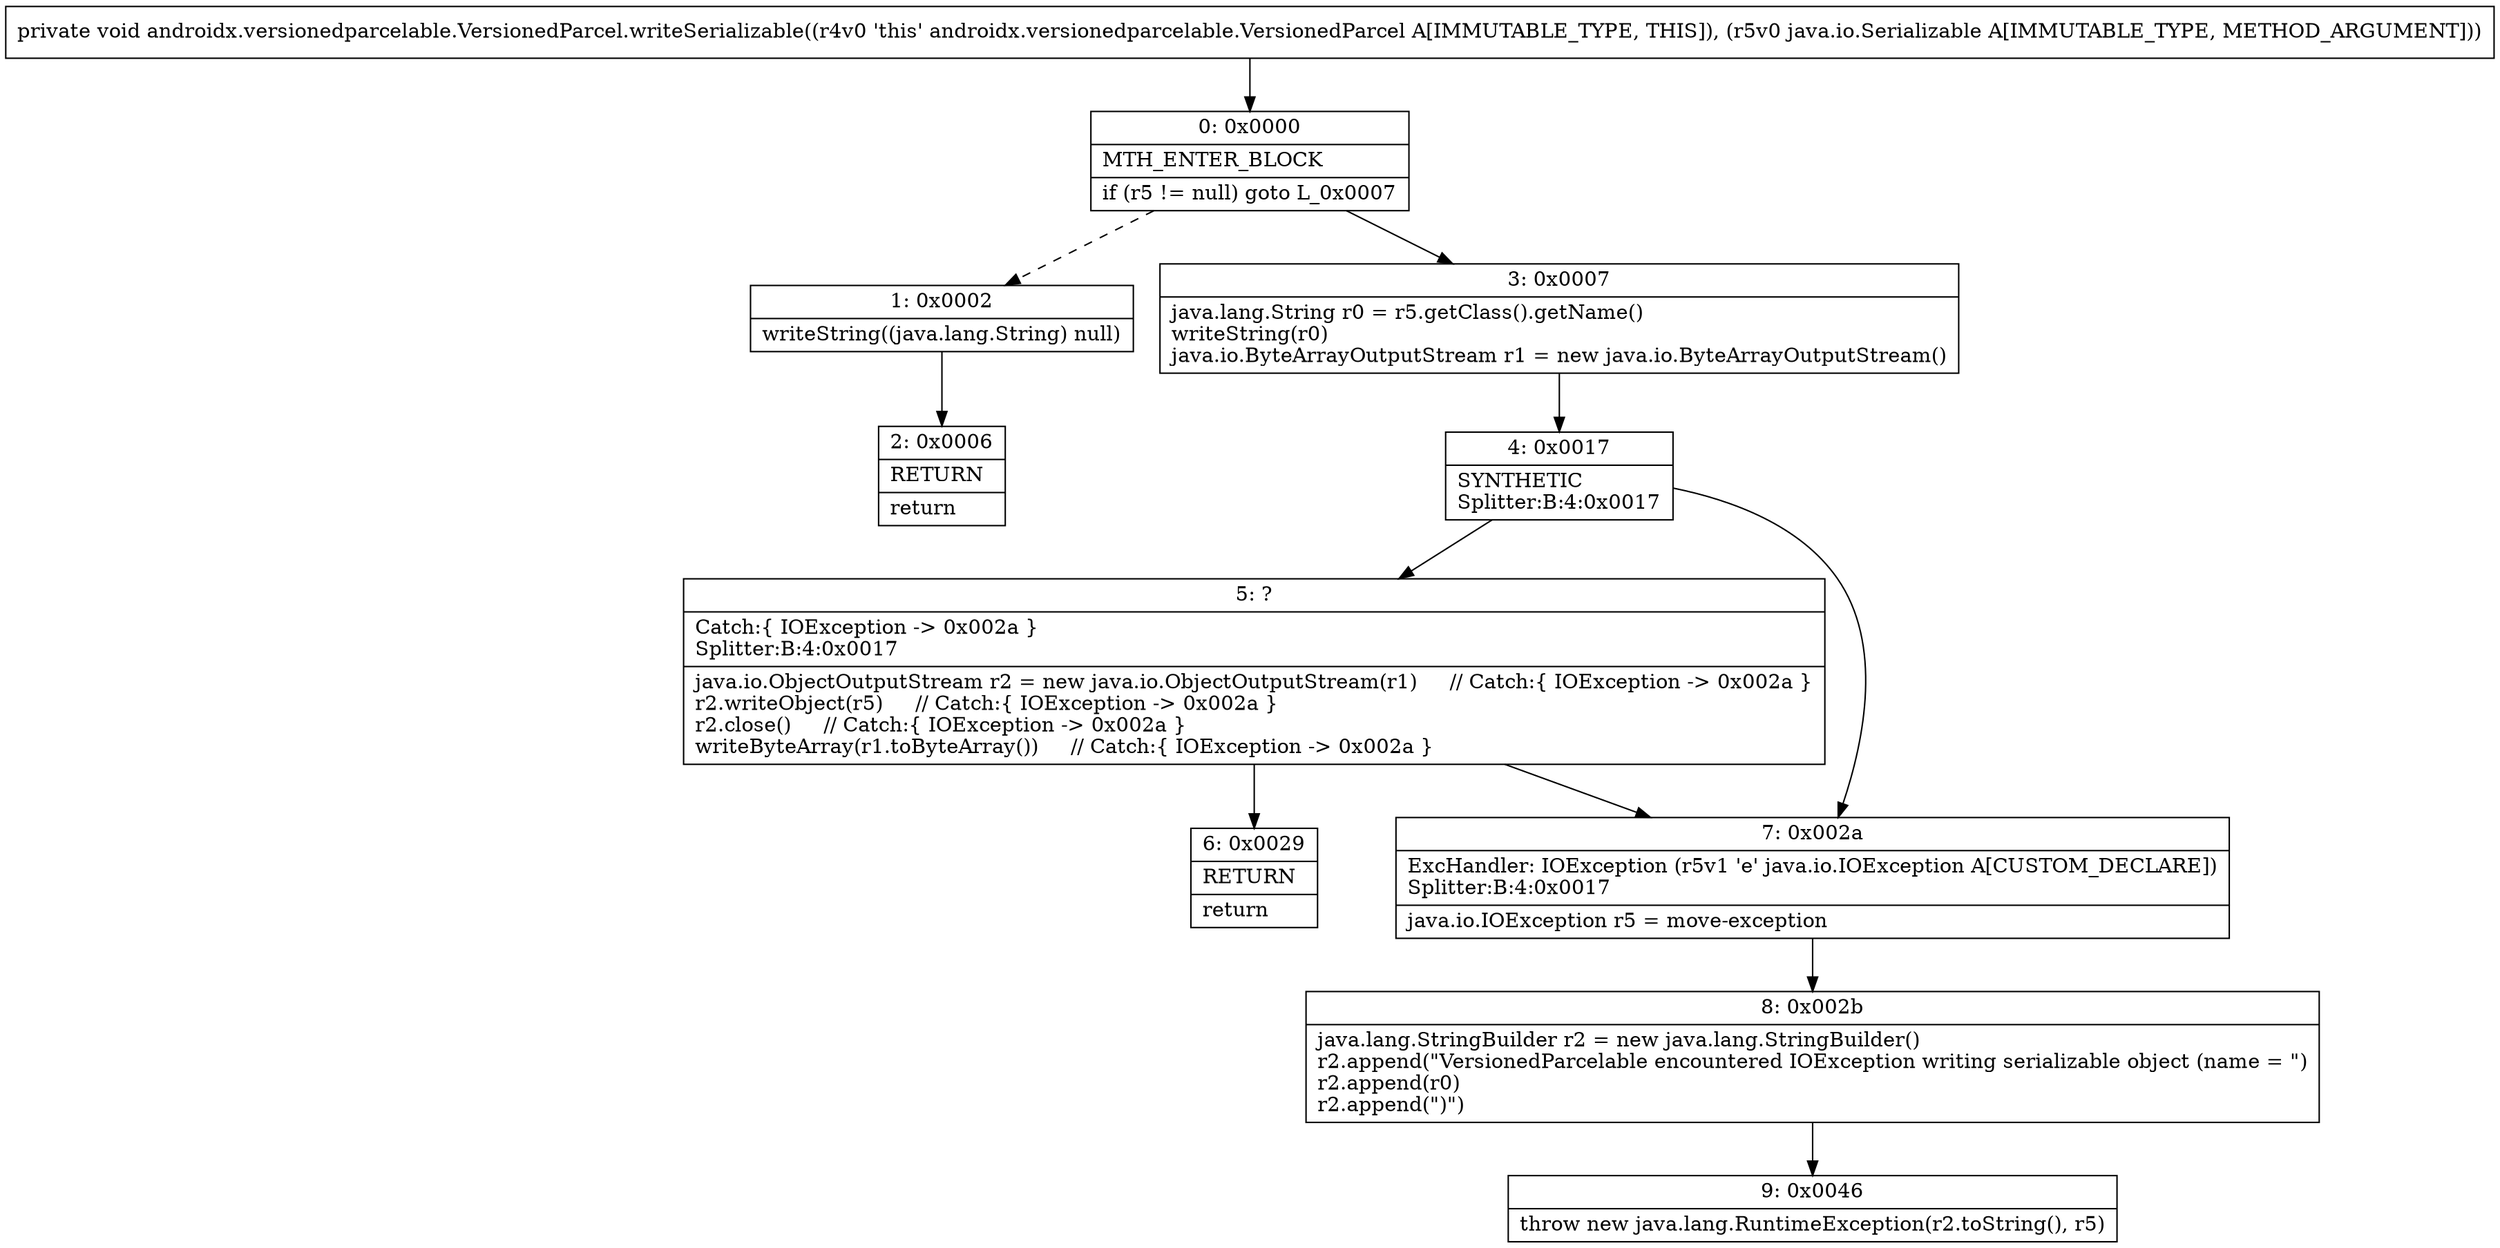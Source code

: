 digraph "CFG forandroidx.versionedparcelable.VersionedParcel.writeSerializable(Ljava\/io\/Serializable;)V" {
Node_0 [shape=record,label="{0\:\ 0x0000|MTH_ENTER_BLOCK\l|if (r5 != null) goto L_0x0007\l}"];
Node_1 [shape=record,label="{1\:\ 0x0002|writeString((java.lang.String) null)\l}"];
Node_2 [shape=record,label="{2\:\ 0x0006|RETURN\l|return\l}"];
Node_3 [shape=record,label="{3\:\ 0x0007|java.lang.String r0 = r5.getClass().getName()\lwriteString(r0)\ljava.io.ByteArrayOutputStream r1 = new java.io.ByteArrayOutputStream()\l}"];
Node_4 [shape=record,label="{4\:\ 0x0017|SYNTHETIC\lSplitter:B:4:0x0017\l}"];
Node_5 [shape=record,label="{5\:\ ?|Catch:\{ IOException \-\> 0x002a \}\lSplitter:B:4:0x0017\l|java.io.ObjectOutputStream r2 = new java.io.ObjectOutputStream(r1)     \/\/ Catch:\{ IOException \-\> 0x002a \}\lr2.writeObject(r5)     \/\/ Catch:\{ IOException \-\> 0x002a \}\lr2.close()     \/\/ Catch:\{ IOException \-\> 0x002a \}\lwriteByteArray(r1.toByteArray())     \/\/ Catch:\{ IOException \-\> 0x002a \}\l}"];
Node_6 [shape=record,label="{6\:\ 0x0029|RETURN\l|return\l}"];
Node_7 [shape=record,label="{7\:\ 0x002a|ExcHandler: IOException (r5v1 'e' java.io.IOException A[CUSTOM_DECLARE])\lSplitter:B:4:0x0017\l|java.io.IOException r5 = move\-exception\l}"];
Node_8 [shape=record,label="{8\:\ 0x002b|java.lang.StringBuilder r2 = new java.lang.StringBuilder()\lr2.append(\"VersionedParcelable encountered IOException writing serializable object (name = \")\lr2.append(r0)\lr2.append(\")\")\l}"];
Node_9 [shape=record,label="{9\:\ 0x0046|throw new java.lang.RuntimeException(r2.toString(), r5)\l}"];
MethodNode[shape=record,label="{private void androidx.versionedparcelable.VersionedParcel.writeSerializable((r4v0 'this' androidx.versionedparcelable.VersionedParcel A[IMMUTABLE_TYPE, THIS]), (r5v0 java.io.Serializable A[IMMUTABLE_TYPE, METHOD_ARGUMENT])) }"];
MethodNode -> Node_0;
Node_0 -> Node_1[style=dashed];
Node_0 -> Node_3;
Node_1 -> Node_2;
Node_3 -> Node_4;
Node_4 -> Node_5;
Node_4 -> Node_7;
Node_5 -> Node_6;
Node_5 -> Node_7;
Node_7 -> Node_8;
Node_8 -> Node_9;
}

